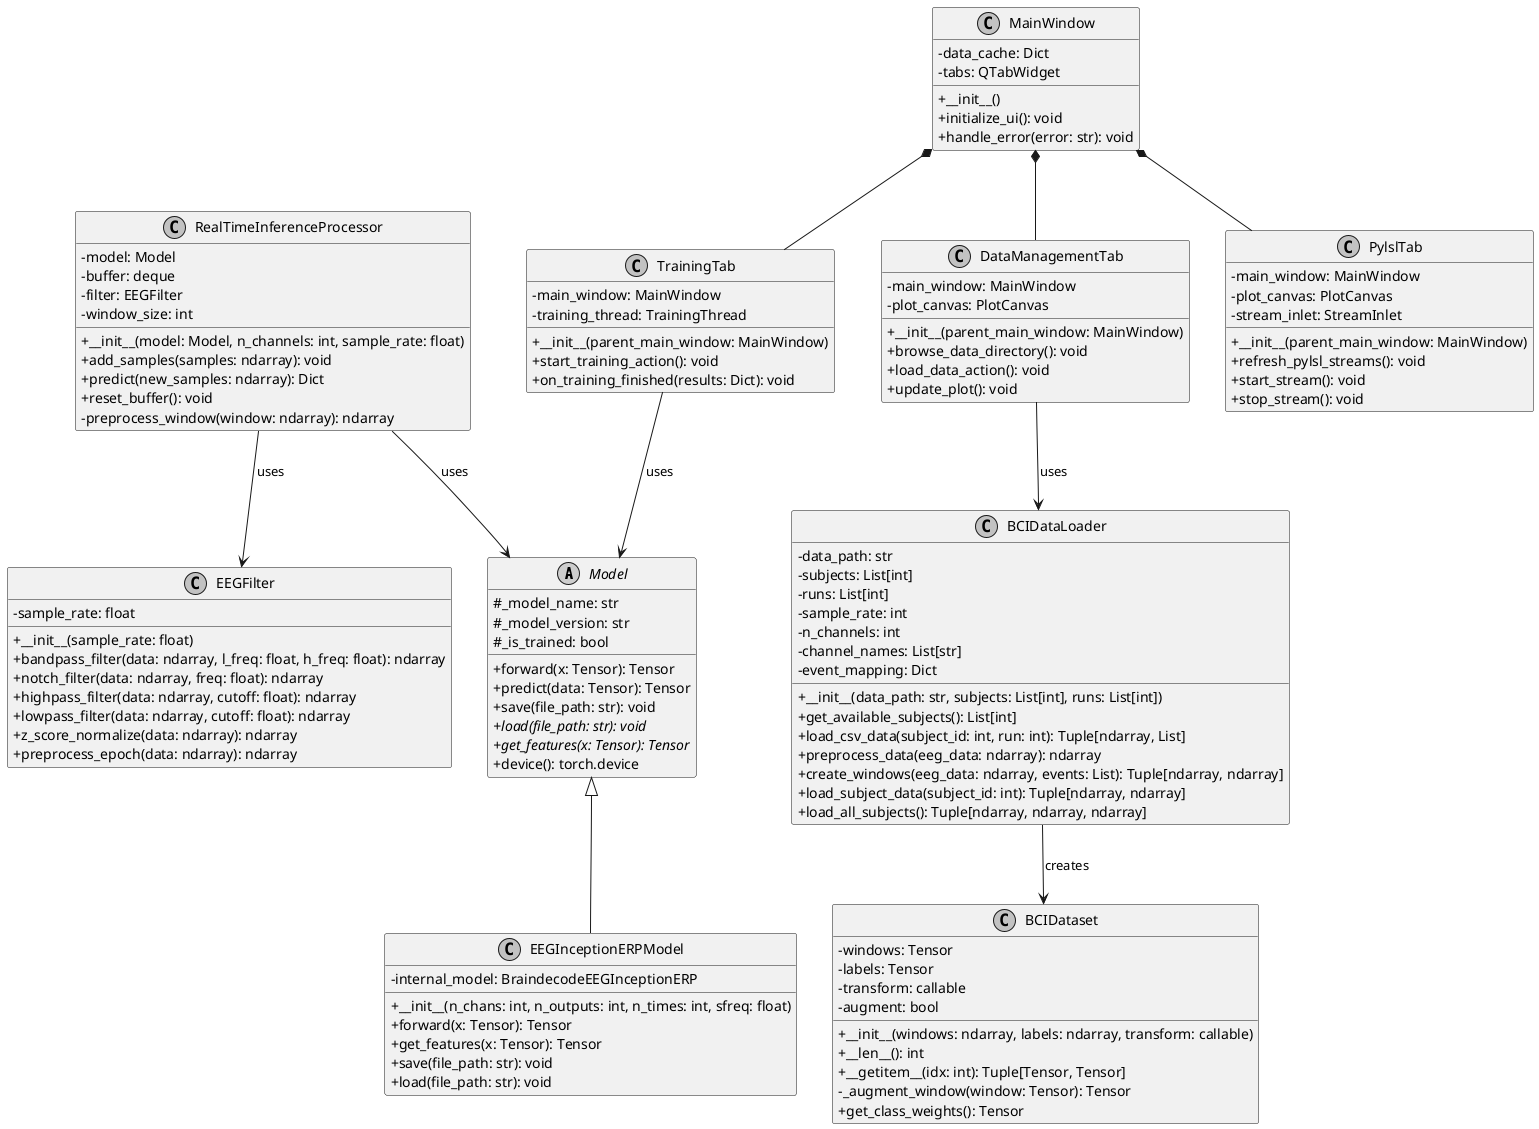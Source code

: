 @startuml

' Style configurations
skinparam classAttributeIconSize 0
skinparam monochrome true
skinparam shadowing false

' Base Model Abstract Class
abstract class Model {
  #_model_name: str
  #_model_version: str
  #_is_trained: bool
  +forward(x: Tensor): Tensor
  +predict(data: Tensor): Tensor
  +save(file_path: str): void
  {abstract} +load(file_path: str): void
  +{abstract} get_features(x: Tensor): Tensor
  +device(): torch.device
}

' Model Implementations
class EEGInceptionERPModel {
  -internal_model: BraindecodeEEGInceptionERP
  +__init__(n_chans: int, n_outputs: int, n_times: int, sfreq: float)
  +forward(x: Tensor): Tensor
  +get_features(x: Tensor): Tensor
  +save(file_path: str): void
  +load(file_path: str): void
}

' Data Management Classes
class BCIDataLoader {
  -data_path: str
  -subjects: List[int]
  -runs: List[int]
  -sample_rate: int
  -n_channels: int
  -channel_names: List[str]
  -event_mapping: Dict
  +__init__(data_path: str, subjects: List[int], runs: List[int])
  +get_available_subjects(): List[int]
  +load_csv_data(subject_id: int, run: int): Tuple[ndarray, List]
  +preprocess_data(eeg_data: ndarray): ndarray
  +create_windows(eeg_data: ndarray, events: List): Tuple[ndarray, ndarray]
  +load_subject_data(subject_id: int): Tuple[ndarray, ndarray]
  +load_all_subjects(): Tuple[ndarray, ndarray, ndarray]
}

class BCIDataset {
  -windows: Tensor
  -labels: Tensor
  -transform: callable
  -augment: bool
  +__init__(windows: ndarray, labels: ndarray, transform: callable)
  +__len__(): int
  +__getitem__(idx: int): Tuple[Tensor, Tensor]
  -_augment_window(window: Tensor): Tensor
  +get_class_weights(): Tensor
}

' Signal Processing Class
class EEGFilter {
  -sample_rate: float
  +__init__(sample_rate: float)
  +bandpass_filter(data: ndarray, l_freq: float, h_freq: float): ndarray
  +notch_filter(data: ndarray, freq: float): ndarray
  +highpass_filter(data: ndarray, cutoff: float): ndarray
  +lowpass_filter(data: ndarray, cutoff: float): ndarray
  +z_score_normalize(data: ndarray): ndarray
  +preprocess_epoch(data: ndarray): ndarray
}

' Real-time Processing Class
class RealTimeInferenceProcessor {
  -model: Model
  -buffer: deque
  -filter: EEGFilter
  -window_size: int
  +__init__(model: Model, n_channels: int, sample_rate: float)
  +add_samples(samples: ndarray): void
  +predict(new_samples: ndarray): Dict
  +reset_buffer(): void
  -preprocess_window(window: ndarray): ndarray
}

' UI Classes
class MainWindow {
  -data_cache: Dict
  -tabs: QTabWidget
  +__init__()
  +initialize_ui(): void
  +handle_error(error: str): void
}

class DataManagementTab {
  -main_window: MainWindow
  -plot_canvas: PlotCanvas
  +__init__(parent_main_window: MainWindow)
  +browse_data_directory(): void
  +load_data_action(): void
  +update_plot(): void
}

class TrainingTab {
  -main_window: MainWindow
  -training_thread: TrainingThread
  +__init__(parent_main_window: MainWindow)
  +start_training_action(): void
  +on_training_finished(results: Dict): void
}

class PylslTab {
  -main_window: MainWindow
  -plot_canvas: PlotCanvas
  -stream_inlet: StreamInlet
  +__init__(parent_main_window: MainWindow)
  +refresh_pylsl_streams(): void
  +start_stream(): void
  +stop_stream(): void
}

' Relationships
Model <|-- EEGInceptionERPModel
MainWindow *-- DataManagementTab
MainWindow *-- TrainingTab
MainWindow *-- PylslTab
BCIDataLoader --> BCIDataset : creates
RealTimeInferenceProcessor --> EEGFilter : uses
RealTimeInferenceProcessor --> Model : uses
DataManagementTab --> BCIDataLoader : uses
TrainingTab --> Model : uses

@enduml
